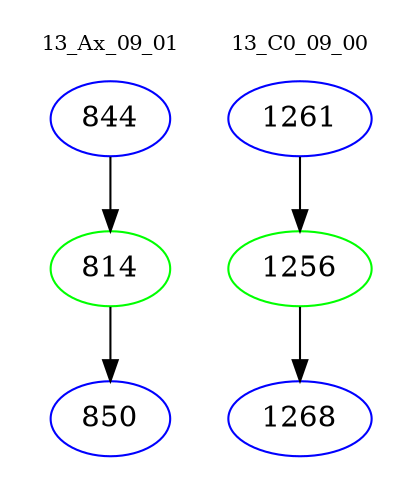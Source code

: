 digraph{
subgraph cluster_0 {
color = white
label = "13_Ax_09_01";
fontsize=10;
T0_844 [label="844", color="blue"]
T0_844 -> T0_814 [color="black"]
T0_814 [label="814", color="green"]
T0_814 -> T0_850 [color="black"]
T0_850 [label="850", color="blue"]
}
subgraph cluster_1 {
color = white
label = "13_C0_09_00";
fontsize=10;
T1_1261 [label="1261", color="blue"]
T1_1261 -> T1_1256 [color="black"]
T1_1256 [label="1256", color="green"]
T1_1256 -> T1_1268 [color="black"]
T1_1268 [label="1268", color="blue"]
}
}
